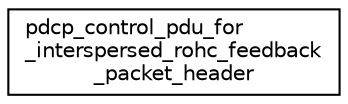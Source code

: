 digraph "Graphical Class Hierarchy"
{
 // LATEX_PDF_SIZE
  edge [fontname="Helvetica",fontsize="10",labelfontname="Helvetica",labelfontsize="10"];
  node [fontname="Helvetica",fontsize="10",shape=record];
  rankdir="LR";
  Node0 [label="pdcp_control_pdu_for\l_interspersed_rohc_feedback\l_packet_header",height=0.2,width=0.4,color="black", fillcolor="white", style="filled",URL="$structpdcp__control__pdu__for__interspersed__rohc__feedback__packet__header.html",tooltip=" "];
}

